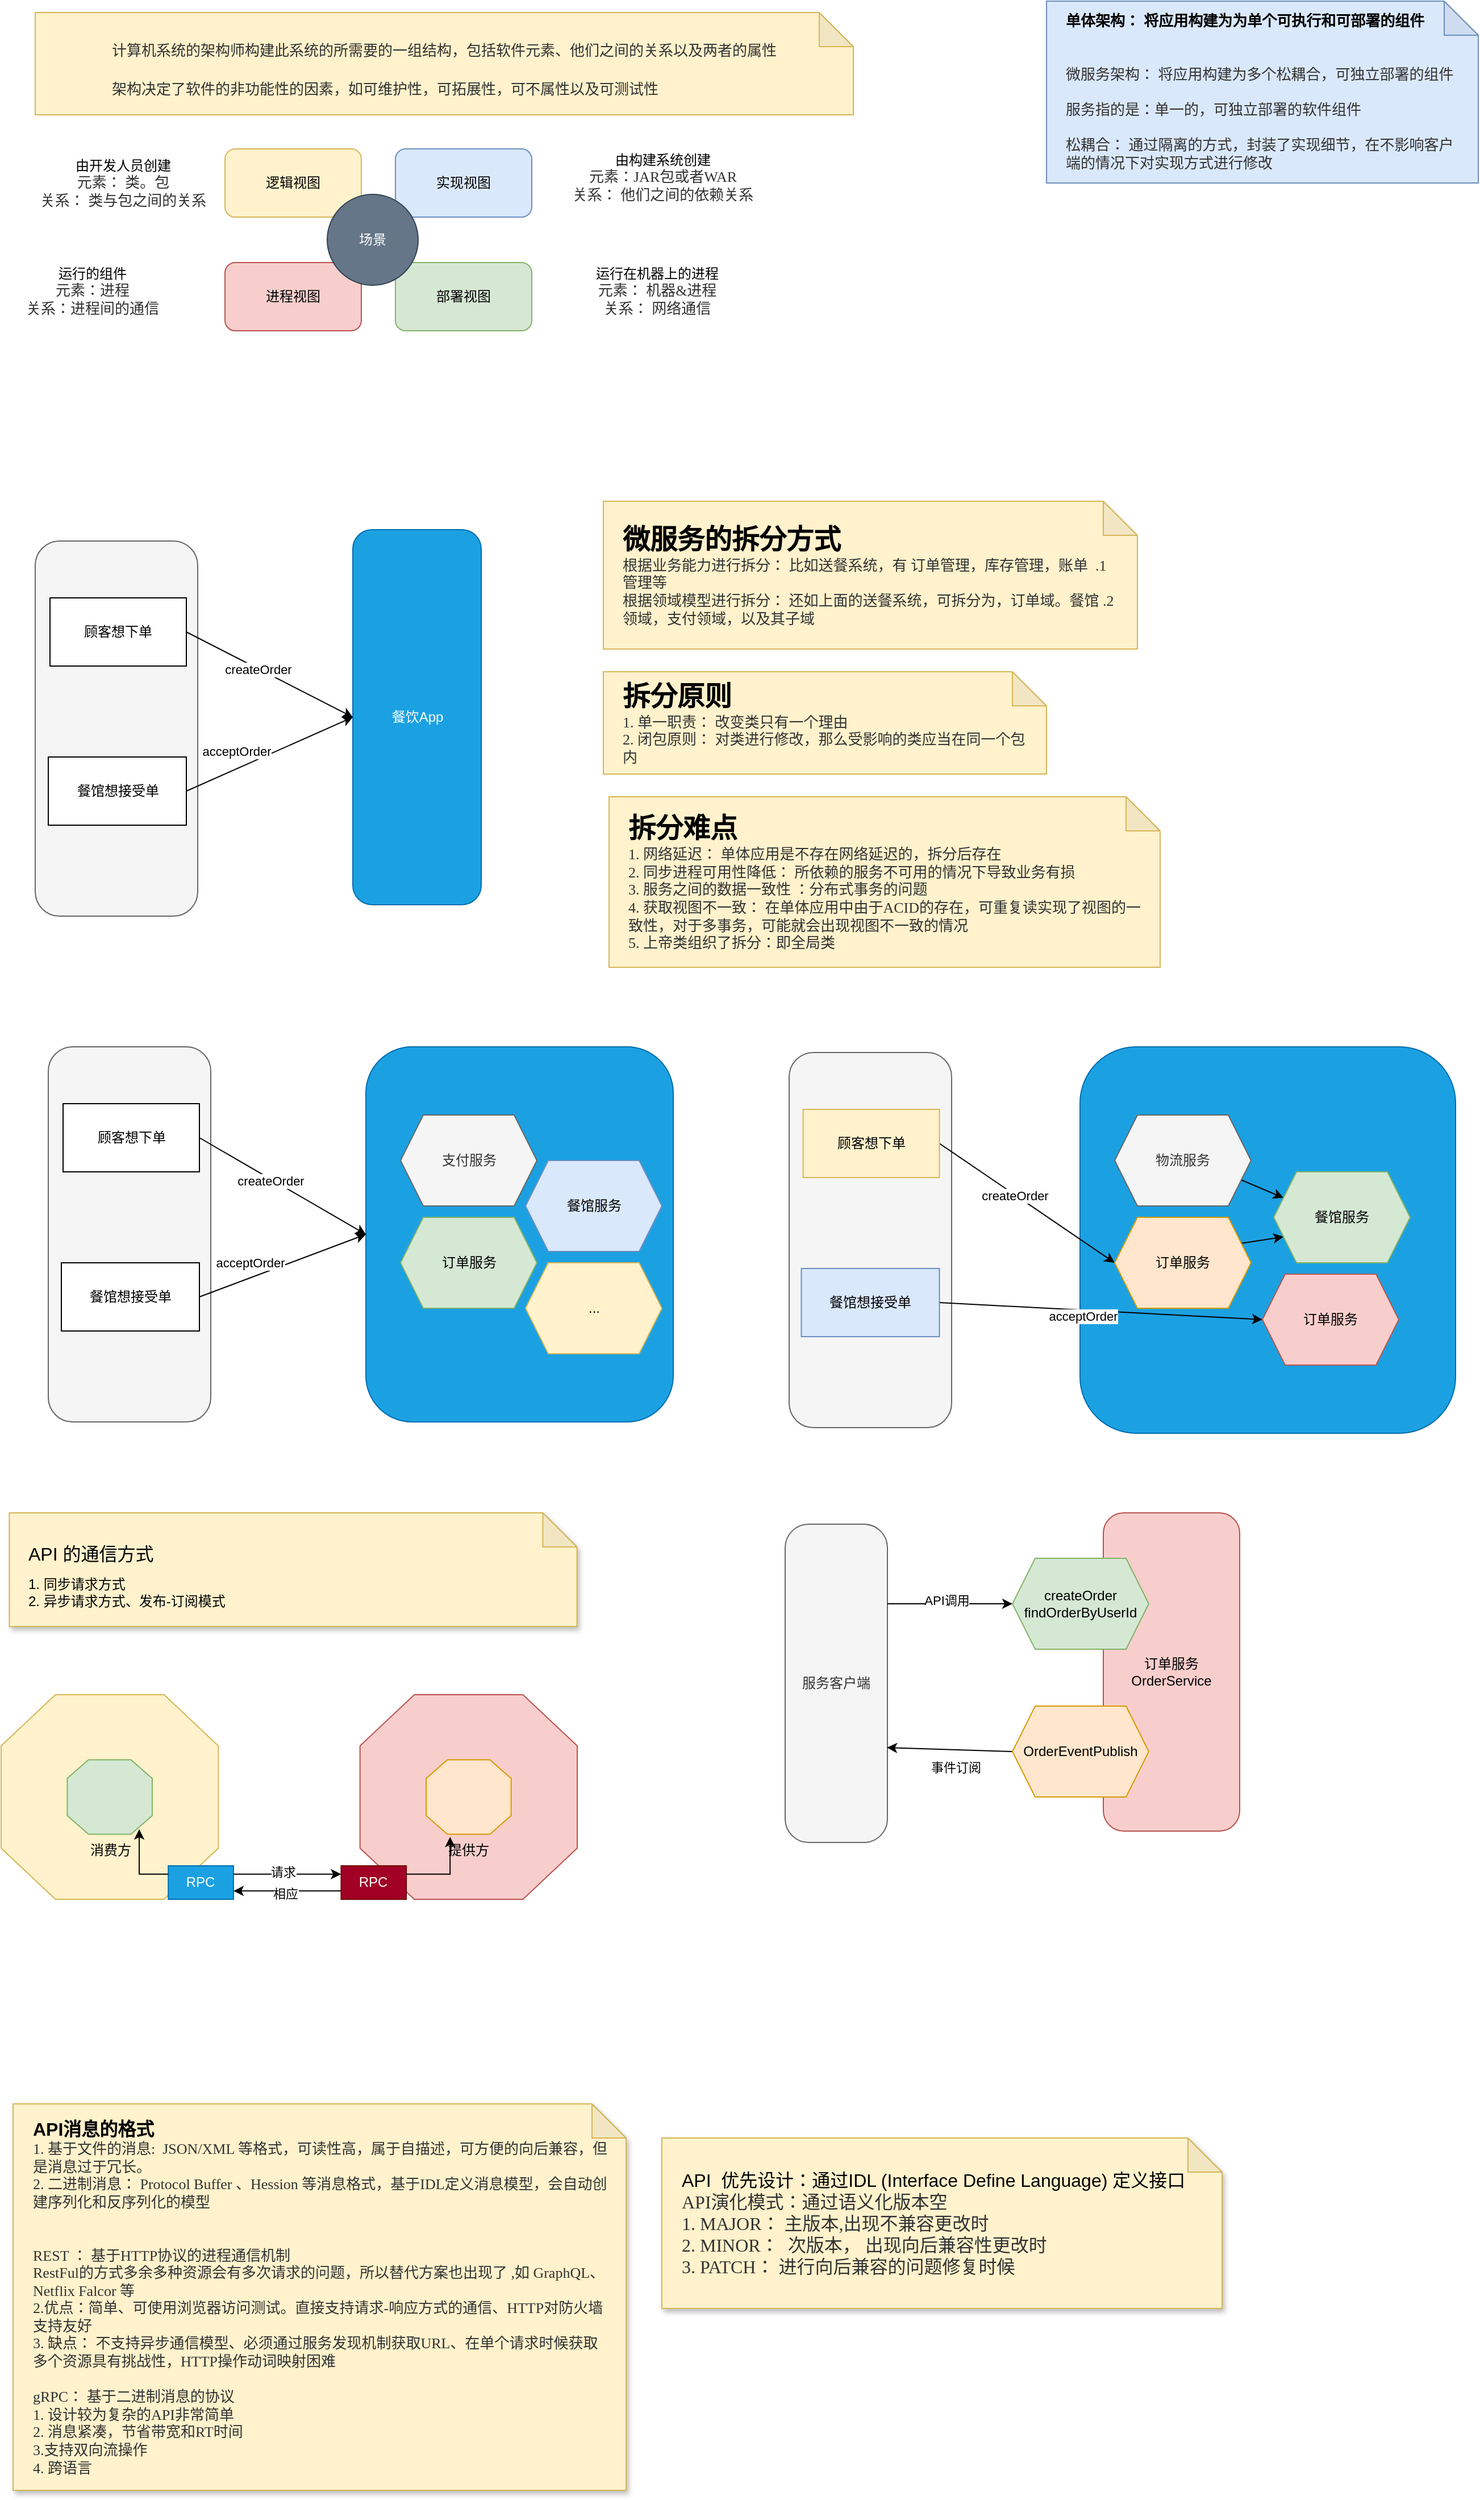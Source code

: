 <mxfile version="21.8.0" type="github">
  <diagram id="C5RBs43oDa-KdzZeNtuy" name="Page-1">
    <mxGraphModel dx="1465" dy="849" grid="1" gridSize="10" guides="1" tooltips="1" connect="1" arrows="1" fold="1" page="1" pageScale="1" pageWidth="1654" pageHeight="1169" math="1" shadow="0">
      <root>
        <mxCell id="WIyWlLk6GJQsqaUBKTNV-0" />
        <mxCell id="WIyWlLk6GJQsqaUBKTNV-1" parent="WIyWlLk6GJQsqaUBKTNV-0" />
        <mxCell id="3KiA_Lac_WNfhhEKunAJ-5" value="逻辑视图" style="rounded=1;whiteSpace=wrap;html=1;fillColor=#fff2cc;strokeColor=#d6b656;" parent="WIyWlLk6GJQsqaUBKTNV-1" vertex="1">
          <mxGeometry x="227" y="140" width="120" height="60" as="geometry" />
        </mxCell>
        <mxCell id="3KiA_Lac_WNfhhEKunAJ-6" value="进程视图" style="rounded=1;whiteSpace=wrap;html=1;fillColor=#f8cecc;strokeColor=#b85450;" parent="WIyWlLk6GJQsqaUBKTNV-1" vertex="1">
          <mxGeometry x="227" y="240" width="120" height="60" as="geometry" />
        </mxCell>
        <mxCell id="3KiA_Lac_WNfhhEKunAJ-7" value="实现视图" style="rounded=1;whiteSpace=wrap;html=1;fillColor=#dae8fc;strokeColor=#6c8ebf;" parent="WIyWlLk6GJQsqaUBKTNV-1" vertex="1">
          <mxGeometry x="377" y="140" width="120" height="60" as="geometry" />
        </mxCell>
        <mxCell id="3KiA_Lac_WNfhhEKunAJ-8" value="部署视图" style="rounded=1;whiteSpace=wrap;html=1;fillColor=#d5e8d4;strokeColor=#82b366;" parent="WIyWlLk6GJQsqaUBKTNV-1" vertex="1">
          <mxGeometry x="377" y="240" width="120" height="60" as="geometry" />
        </mxCell>
        <mxCell id="3KiA_Lac_WNfhhEKunAJ-9" value="场景" style="ellipse;whiteSpace=wrap;html=1;aspect=fixed;fillColor=#647687;fontColor=#ffffff;strokeColor=#314354;" parent="WIyWlLk6GJQsqaUBKTNV-1" vertex="1">
          <mxGeometry x="317" y="180" width="80" height="80" as="geometry" />
        </mxCell>
        <mxCell id="3KiA_Lac_WNfhhEKunAJ-12" value="由开发人员创建&lt;div style=&quot;resize: none; outline: none; font-size: 13px; color: rgb(50, 50, 50); font-family: 微软雅黑;&quot;&gt;元素： 类。包&lt;/div&gt;&lt;div style=&quot;resize: none; outline: none; font-size: 13px; color: rgb(50, 50, 50); font-family: 微软雅黑;&quot;&gt;关系： 类与包之间的关系&lt;/div&gt;" style="text;html=1;align=center;verticalAlign=middle;resizable=0;points=[];autosize=1;strokeColor=none;fillColor=none;" parent="WIyWlLk6GJQsqaUBKTNV-1" vertex="1">
          <mxGeometry x="37" y="135" width="200" height="70" as="geometry" />
        </mxCell>
        <mxCell id="3KiA_Lac_WNfhhEKunAJ-13" value="运行的组件&lt;div style=&quot;resize: none; outline: none; font-size: 13px; color: rgb(50, 50, 50); font-family: 微软雅黑;&quot;&gt;元素：进程&lt;/div&gt;&lt;div style=&quot;resize: none; outline: none; font-size: 13px; color: rgb(50, 50, 50); font-family: 微软雅黑;&quot;&gt;关系：进程间的通信&lt;/div&gt;" style="text;html=1;align=center;verticalAlign=middle;resizable=0;points=[];autosize=1;strokeColor=none;fillColor=none;" parent="WIyWlLk6GJQsqaUBKTNV-1" vertex="1">
          <mxGeometry x="30" y="230" width="160" height="70" as="geometry" />
        </mxCell>
        <mxCell id="3KiA_Lac_WNfhhEKunAJ-14" value="由构建系统创建&lt;div style=&quot;resize: none; outline: none; font-size: 13px; color: rgb(50, 50, 50); font-family: 微软雅黑;&quot;&gt;元素：JAR包或者WAR&lt;/div&gt;&lt;div style=&quot;resize: none; outline: none; font-size: 13px; color: rgb(50, 50, 50); font-family: 微软雅黑;&quot;&gt;关系： 他们之间的依赖关系&lt;/div&gt;" style="text;html=1;align=center;verticalAlign=middle;resizable=0;points=[];autosize=1;strokeColor=none;fillColor=none;" parent="WIyWlLk6GJQsqaUBKTNV-1" vertex="1">
          <mxGeometry x="507" y="130" width="210" height="70" as="geometry" />
        </mxCell>
        <mxCell id="3KiA_Lac_WNfhhEKunAJ-15" value="运行在机器上的进程&lt;div style=&quot;resize: none; outline: none; font-size: 13px; color: rgb(50, 50, 50); font-family: 微软雅黑;&quot;&gt;元素： 机器&amp;amp;进程&lt;/div&gt;&lt;div style=&quot;resize: none; outline: none; font-size: 13px; color: rgb(50, 50, 50); font-family: 微软雅黑;&quot;&gt;关系： 网络通信&lt;/div&gt;" style="text;html=1;align=center;verticalAlign=middle;resizable=0;points=[];autosize=1;strokeColor=none;fillColor=none;" parent="WIyWlLk6GJQsqaUBKTNV-1" vertex="1">
          <mxGeometry x="527" y="230" width="160" height="70" as="geometry" />
        </mxCell>
        <mxCell id="3KiA_Lac_WNfhhEKunAJ-16" value="" style="rounded=1;whiteSpace=wrap;html=1;fillColor=#f5f5f5;fontColor=#333333;strokeColor=#666666;" parent="WIyWlLk6GJQsqaUBKTNV-1" vertex="1">
          <mxGeometry x="60" y="485" width="143" height="330" as="geometry" />
        </mxCell>
        <mxCell id="3KiA_Lac_WNfhhEKunAJ-17" value="餐饮App" style="rounded=1;whiteSpace=wrap;html=1;fillColor=#1ba1e2;fontColor=#ffffff;strokeColor=#006EAF;" parent="WIyWlLk6GJQsqaUBKTNV-1" vertex="1">
          <mxGeometry x="339.5" y="475" width="113" height="330" as="geometry" />
        </mxCell>
        <mxCell id="3KiA_Lac_WNfhhEKunAJ-20" style="rounded=0;orthogonalLoop=1;jettySize=auto;html=1;exitX=1;exitY=0.5;exitDx=0;exitDy=0;entryX=0;entryY=0.5;entryDx=0;entryDy=0;" parent="WIyWlLk6GJQsqaUBKTNV-1" source="3KiA_Lac_WNfhhEKunAJ-18" target="3KiA_Lac_WNfhhEKunAJ-17" edge="1">
          <mxGeometry relative="1" as="geometry" />
        </mxCell>
        <mxCell id="3KiA_Lac_WNfhhEKunAJ-22" value="createOrder" style="edgeLabel;html=1;align=center;verticalAlign=middle;resizable=0;points=[];" parent="3KiA_Lac_WNfhhEKunAJ-20" vertex="1" connectable="0">
          <mxGeometry x="-0.138" y="-1" relative="1" as="geometry">
            <mxPoint as="offset" />
          </mxGeometry>
        </mxCell>
        <mxCell id="3KiA_Lac_WNfhhEKunAJ-18" value="顾客想下单" style="rounded=0;whiteSpace=wrap;html=1;" parent="WIyWlLk6GJQsqaUBKTNV-1" vertex="1">
          <mxGeometry x="73" y="535" width="120" height="60" as="geometry" />
        </mxCell>
        <mxCell id="3KiA_Lac_WNfhhEKunAJ-21" style="rounded=0;orthogonalLoop=1;jettySize=auto;html=1;exitX=1;exitY=0.5;exitDx=0;exitDy=0;entryX=0;entryY=0.5;entryDx=0;entryDy=0;" parent="WIyWlLk6GJQsqaUBKTNV-1" source="3KiA_Lac_WNfhhEKunAJ-19" target="3KiA_Lac_WNfhhEKunAJ-17" edge="1">
          <mxGeometry relative="1" as="geometry" />
        </mxCell>
        <mxCell id="3KiA_Lac_WNfhhEKunAJ-23" value="acceptOrder" style="edgeLabel;html=1;align=center;verticalAlign=middle;resizable=0;points=[];" parent="3KiA_Lac_WNfhhEKunAJ-21" vertex="1" connectable="0">
          <mxGeometry x="0.192" y="1" relative="1" as="geometry">
            <mxPoint x="-43" y="4" as="offset" />
          </mxGeometry>
        </mxCell>
        <mxCell id="3KiA_Lac_WNfhhEKunAJ-19" value="餐馆想接受单" style="rounded=0;whiteSpace=wrap;html=1;" parent="WIyWlLk6GJQsqaUBKTNV-1" vertex="1">
          <mxGeometry x="71.5" y="675" width="121.5" height="60" as="geometry" />
        </mxCell>
        <mxCell id="F_mLyd655lwNizN5p80W-0" value="&lt;h1 style=&quot;border-color: var(--border-color); text-align: left;&quot;&gt;&lt;font style=&quot;border-color: var(--border-color); color: rgb(50, 50, 50); font-family: 微软雅黑; font-size: 13px; font-weight: 400;&quot; color=&quot;#323232&quot;&gt;计算机系统的架构师构建此系统的所需要的一组结构，包括软件元素、他们之间的关系以及两者的属性&lt;/font&gt;&lt;div style=&quot;border-color: var(--border-color); resize: none; outline: none; font-size: 13px; color: rgb(50, 50, 50); font-family: 微软雅黑; font-weight: 400;&quot;&gt;&lt;font style=&quot;border-color: var(--border-color);&quot; color=&quot;#323232&quot;&gt;&lt;br style=&quot;border-color: var(--border-color);&quot;&gt;&lt;/font&gt;&lt;/div&gt;&lt;div style=&quot;border-color: var(--border-color); resize: none; outline: none; font-size: 13px; color: rgb(50, 50, 50); font-family: 微软雅黑; font-weight: 400;&quot;&gt;&lt;font style=&quot;border-color: var(--border-color);&quot; color=&quot;#323232&quot;&gt;架构决定了软件的非功能性的因素，如可维护性，可拓展性，可不属性以及可测试性&lt;/font&gt;&lt;/div&gt;&lt;/h1&gt;" style="shape=note;whiteSpace=wrap;html=1;backgroundOutline=1;darkOpacity=0.05;fillColor=#fff2cc;strokeColor=#d6b656;" parent="WIyWlLk6GJQsqaUBKTNV-1" vertex="1">
          <mxGeometry x="60" y="20" width="720" height="90" as="geometry" />
        </mxCell>
        <mxCell id="FTz0cPuI6kUVEm_UTkAv-1" value="&lt;h1 style=&quot;border-color: var(--border-color);&quot;&gt;微服务的拆分方式&lt;div style=&quot;resize: none; outline: none; font-size: 13px; color: rgb(50, 50, 50); font-family: 微软雅黑; font-weight: 400;&quot;&gt;1.&amp;nbsp; 根据业务能力进行拆分： 比如送餐系统，有 订单管理，库存管理，账单管理等&lt;/div&gt;&lt;div style=&quot;resize: none; outline: none; font-size: 13px; color: rgb(50, 50, 50); font-family: 微软雅黑; font-weight: 400;&quot;&gt;2. 根据领域模型进行拆分： 还如上面的送餐系统，可拆分为，订单域。餐馆领域，支付领域，以及其子域&lt;/div&gt;&lt;/h1&gt;" style="shape=note;whiteSpace=wrap;html=1;backgroundOutline=1;darkOpacity=0.05;fillColor=#fff2cc;strokeColor=#d6b656;align=left;textDirection=rtl;spacing=17;" vertex="1" parent="WIyWlLk6GJQsqaUBKTNV-1">
          <mxGeometry x="560" y="450" width="470" height="130" as="geometry" />
        </mxCell>
        <mxCell id="FTz0cPuI6kUVEm_UTkAv-3" value="&lt;h1 style=&quot;border-color: var(--border-color);&quot;&gt;拆分原则&lt;div style=&quot;resize: none; outline: none; font-size: 13px; color: rgb(50, 50, 50); font-family: 微软雅黑; font-weight: 400;&quot;&gt;1. 单一职责： 改变类只有一个理由&lt;/div&gt;&lt;div style=&quot;resize: none; outline: none; font-size: 13px; color: rgb(50, 50, 50); font-family: 微软雅黑; font-weight: 400;&quot;&gt;2. 闭包原则： 对类进行修改，那么受影响的类应当在同一个包内&lt;/div&gt;&lt;/h1&gt;" style="shape=note;whiteSpace=wrap;html=1;backgroundOutline=1;darkOpacity=0.05;fillColor=#fff2cc;strokeColor=#d6b656;align=left;spacing=17;" vertex="1" parent="WIyWlLk6GJQsqaUBKTNV-1">
          <mxGeometry x="560" y="600" width="390" height="90" as="geometry" />
        </mxCell>
        <mxCell id="FTz0cPuI6kUVEm_UTkAv-4" value="&lt;h1 style=&quot;border-color: var(--border-color);&quot;&gt;拆分难点&lt;div style=&quot;resize: none; outline: none; font-size: 13px; color: rgb(50, 50, 50); font-family: 微软雅黑; font-weight: 400;&quot;&gt;1. 网络延迟： 单体应用是不存在网络延迟的，拆分后存在&lt;/div&gt;&lt;div style=&quot;resize: none; outline: none; font-size: 13px; color: rgb(50, 50, 50); font-family: 微软雅黑; font-weight: 400;&quot;&gt;2. 同步进程可用性降低： 所依赖的服务不可用的情况下导致业务有损&lt;/div&gt;&lt;div style=&quot;resize: none; outline: none; font-size: 13px; color: rgb(50, 50, 50); font-family: 微软雅黑; font-weight: 400;&quot;&gt;3. 服务之间的数据一致性 ：分布式事务的问题&lt;/div&gt;&lt;div style=&quot;resize: none; outline: none; font-size: 13px; color: rgb(50, 50, 50); font-family: 微软雅黑; font-weight: 400;&quot;&gt;4. 获取视图不一致： 在单体应用中由于ACID的存在，可重复读实现了视图的一致性，对于多事务，可能就会出现视图不一致的情况&lt;/div&gt;&lt;div style=&quot;resize: none; outline: none; font-size: 13px; color: rgb(50, 50, 50); font-family: 微软雅黑; font-weight: 400;&quot;&gt;5. 上帝类组织了拆分：即全局类&lt;/div&gt;&lt;/h1&gt;" style="shape=note;whiteSpace=wrap;html=1;backgroundOutline=1;darkOpacity=0.05;fillColor=#fff2cc;strokeColor=#d6b656;align=left;spacing=17;" vertex="1" parent="WIyWlLk6GJQsqaUBKTNV-1">
          <mxGeometry x="565" y="710" width="485" height="150" as="geometry" />
        </mxCell>
        <mxCell id="FTz0cPuI6kUVEm_UTkAv-6" value="" style="rounded=1;whiteSpace=wrap;html=1;fillColor=#f5f5f5;fontColor=#333333;strokeColor=#666666;" vertex="1" parent="WIyWlLk6GJQsqaUBKTNV-1">
          <mxGeometry x="71.5" y="930" width="143" height="330" as="geometry" />
        </mxCell>
        <mxCell id="FTz0cPuI6kUVEm_UTkAv-7" value="" style="rounded=1;whiteSpace=wrap;html=1;fillColor=#1ba1e2;fontColor=#ffffff;strokeColor=#006EAF;" vertex="1" parent="WIyWlLk6GJQsqaUBKTNV-1">
          <mxGeometry x="351" y="930" width="270.5" height="330" as="geometry" />
        </mxCell>
        <mxCell id="FTz0cPuI6kUVEm_UTkAv-8" style="rounded=0;orthogonalLoop=1;jettySize=auto;html=1;exitX=1;exitY=0.5;exitDx=0;exitDy=0;entryX=0;entryY=0.5;entryDx=0;entryDy=0;" edge="1" parent="WIyWlLk6GJQsqaUBKTNV-1" source="FTz0cPuI6kUVEm_UTkAv-10" target="FTz0cPuI6kUVEm_UTkAv-7">
          <mxGeometry relative="1" as="geometry" />
        </mxCell>
        <mxCell id="FTz0cPuI6kUVEm_UTkAv-9" value="createOrder" style="edgeLabel;html=1;align=center;verticalAlign=middle;resizable=0;points=[];" vertex="1" connectable="0" parent="FTz0cPuI6kUVEm_UTkAv-8">
          <mxGeometry x="-0.138" y="-1" relative="1" as="geometry">
            <mxPoint as="offset" />
          </mxGeometry>
        </mxCell>
        <mxCell id="FTz0cPuI6kUVEm_UTkAv-10" value="顾客想下单" style="rounded=0;whiteSpace=wrap;html=1;" vertex="1" parent="WIyWlLk6GJQsqaUBKTNV-1">
          <mxGeometry x="84.5" y="980" width="120" height="60" as="geometry" />
        </mxCell>
        <mxCell id="FTz0cPuI6kUVEm_UTkAv-11" style="rounded=0;orthogonalLoop=1;jettySize=auto;html=1;exitX=1;exitY=0.5;exitDx=0;exitDy=0;entryX=0;entryY=0.5;entryDx=0;entryDy=0;" edge="1" parent="WIyWlLk6GJQsqaUBKTNV-1" source="FTz0cPuI6kUVEm_UTkAv-13" target="FTz0cPuI6kUVEm_UTkAv-7">
          <mxGeometry relative="1" as="geometry" />
        </mxCell>
        <mxCell id="FTz0cPuI6kUVEm_UTkAv-12" value="acceptOrder" style="edgeLabel;html=1;align=center;verticalAlign=middle;resizable=0;points=[];" vertex="1" connectable="0" parent="FTz0cPuI6kUVEm_UTkAv-11">
          <mxGeometry x="0.192" y="1" relative="1" as="geometry">
            <mxPoint x="-43" y="4" as="offset" />
          </mxGeometry>
        </mxCell>
        <mxCell id="FTz0cPuI6kUVEm_UTkAv-13" value="餐馆想接受单" style="rounded=0;whiteSpace=wrap;html=1;" vertex="1" parent="WIyWlLk6GJQsqaUBKTNV-1">
          <mxGeometry x="83" y="1120" width="121.5" height="60" as="geometry" />
        </mxCell>
        <mxCell id="FTz0cPuI6kUVEm_UTkAv-14" value="支付服务" style="shape=hexagon;perimeter=hexagonPerimeter2;whiteSpace=wrap;html=1;fixedSize=1;fillColor=#f5f5f5;fontColor=#333333;strokeColor=#666666;" vertex="1" parent="WIyWlLk6GJQsqaUBKTNV-1">
          <mxGeometry x="381.5" y="990" width="120" height="80" as="geometry" />
        </mxCell>
        <mxCell id="FTz0cPuI6kUVEm_UTkAv-15" value="订单服务" style="shape=hexagon;perimeter=hexagonPerimeter2;whiteSpace=wrap;html=1;fixedSize=1;fillColor=#d5e8d4;strokeColor=#82b366;" vertex="1" parent="WIyWlLk6GJQsqaUBKTNV-1">
          <mxGeometry x="381.5" y="1080" width="120" height="80" as="geometry" />
        </mxCell>
        <mxCell id="FTz0cPuI6kUVEm_UTkAv-16" value="餐馆服务" style="shape=hexagon;perimeter=hexagonPerimeter2;whiteSpace=wrap;html=1;fixedSize=1;fillColor=#dae8fc;strokeColor=#6c8ebf;" vertex="1" parent="WIyWlLk6GJQsqaUBKTNV-1">
          <mxGeometry x="491.5" y="1030" width="120" height="80" as="geometry" />
        </mxCell>
        <mxCell id="FTz0cPuI6kUVEm_UTkAv-17" value="..." style="shape=hexagon;perimeter=hexagonPerimeter2;whiteSpace=wrap;html=1;fixedSize=1;fillColor=#fff2cc;strokeColor=#d6b656;" vertex="1" parent="WIyWlLk6GJQsqaUBKTNV-1">
          <mxGeometry x="491.5" y="1120" width="120" height="80" as="geometry" />
        </mxCell>
        <mxCell id="FTz0cPuI6kUVEm_UTkAv-18" value="" style="rounded=1;whiteSpace=wrap;html=1;fillColor=#f5f5f5;fontColor=#333333;strokeColor=#666666;" vertex="1" parent="WIyWlLk6GJQsqaUBKTNV-1">
          <mxGeometry x="723.5" y="935" width="143" height="330" as="geometry" />
        </mxCell>
        <mxCell id="FTz0cPuI6kUVEm_UTkAv-19" value="" style="rounded=1;whiteSpace=wrap;html=1;fillColor=#1ba1e2;fontColor=#ffffff;strokeColor=#006EAF;" vertex="1" parent="WIyWlLk6GJQsqaUBKTNV-1">
          <mxGeometry x="979.5" y="930" width="330.5" height="340" as="geometry" />
        </mxCell>
        <mxCell id="FTz0cPuI6kUVEm_UTkAv-20" style="rounded=0;orthogonalLoop=1;jettySize=auto;html=1;exitX=1;exitY=0.5;exitDx=0;exitDy=0;entryX=0;entryY=0.5;entryDx=0;entryDy=0;" edge="1" parent="WIyWlLk6GJQsqaUBKTNV-1" source="FTz0cPuI6kUVEm_UTkAv-22" target="FTz0cPuI6kUVEm_UTkAv-27">
          <mxGeometry relative="1" as="geometry" />
        </mxCell>
        <mxCell id="FTz0cPuI6kUVEm_UTkAv-21" value="createOrder" style="edgeLabel;html=1;align=center;verticalAlign=middle;resizable=0;points=[];" vertex="1" connectable="0" parent="FTz0cPuI6kUVEm_UTkAv-20">
          <mxGeometry x="-0.138" y="-1" relative="1" as="geometry">
            <mxPoint as="offset" />
          </mxGeometry>
        </mxCell>
        <mxCell id="FTz0cPuI6kUVEm_UTkAv-22" value="顾客想下单" style="rounded=0;whiteSpace=wrap;html=1;fillColor=#fff2cc;strokeColor=#d6b656;" vertex="1" parent="WIyWlLk6GJQsqaUBKTNV-1">
          <mxGeometry x="735.75" y="985" width="120" height="60" as="geometry" />
        </mxCell>
        <mxCell id="FTz0cPuI6kUVEm_UTkAv-23" style="rounded=0;orthogonalLoop=1;jettySize=auto;html=1;exitX=1;exitY=0.5;exitDx=0;exitDy=0;entryX=0;entryY=0.5;entryDx=0;entryDy=0;" edge="1" parent="WIyWlLk6GJQsqaUBKTNV-1" source="FTz0cPuI6kUVEm_UTkAv-25" target="FTz0cPuI6kUVEm_UTkAv-29">
          <mxGeometry relative="1" as="geometry" />
        </mxCell>
        <mxCell id="FTz0cPuI6kUVEm_UTkAv-24" value="acceptOrder" style="edgeLabel;html=1;align=center;verticalAlign=middle;resizable=0;points=[];" vertex="1" connectable="0" parent="FTz0cPuI6kUVEm_UTkAv-23">
          <mxGeometry x="0.192" y="1" relative="1" as="geometry">
            <mxPoint x="-43" y="4" as="offset" />
          </mxGeometry>
        </mxCell>
        <mxCell id="FTz0cPuI6kUVEm_UTkAv-25" value="餐馆想接受单" style="rounded=0;whiteSpace=wrap;html=1;fillColor=#dae8fc;strokeColor=#6c8ebf;" vertex="1" parent="WIyWlLk6GJQsqaUBKTNV-1">
          <mxGeometry x="734.25" y="1125" width="121.5" height="60" as="geometry" />
        </mxCell>
        <mxCell id="FTz0cPuI6kUVEm_UTkAv-30" style="rounded=0;orthogonalLoop=1;jettySize=auto;html=1;exitX=1;exitY=0.75;exitDx=0;exitDy=0;entryX=0;entryY=0.25;entryDx=0;entryDy=0;" edge="1" parent="WIyWlLk6GJQsqaUBKTNV-1" source="FTz0cPuI6kUVEm_UTkAv-26" target="FTz0cPuI6kUVEm_UTkAv-28">
          <mxGeometry relative="1" as="geometry" />
        </mxCell>
        <mxCell id="FTz0cPuI6kUVEm_UTkAv-26" value="物流服务" style="shape=hexagon;perimeter=hexagonPerimeter2;whiteSpace=wrap;html=1;fixedSize=1;fillColor=#f5f5f5;fontColor=#333333;strokeColor=#666666;" vertex="1" parent="WIyWlLk6GJQsqaUBKTNV-1">
          <mxGeometry x="1010" y="990" width="120" height="80" as="geometry" />
        </mxCell>
        <mxCell id="FTz0cPuI6kUVEm_UTkAv-31" style="rounded=0;orthogonalLoop=1;jettySize=auto;html=1;exitX=1;exitY=0.25;exitDx=0;exitDy=0;entryX=0;entryY=0.75;entryDx=0;entryDy=0;" edge="1" parent="WIyWlLk6GJQsqaUBKTNV-1" source="FTz0cPuI6kUVEm_UTkAv-27" target="FTz0cPuI6kUVEm_UTkAv-28">
          <mxGeometry relative="1" as="geometry" />
        </mxCell>
        <mxCell id="FTz0cPuI6kUVEm_UTkAv-27" value="订单服务" style="shape=hexagon;perimeter=hexagonPerimeter2;whiteSpace=wrap;html=1;fixedSize=1;fillColor=#ffe6cc;strokeColor=#d79b00;" vertex="1" parent="WIyWlLk6GJQsqaUBKTNV-1">
          <mxGeometry x="1010" y="1080" width="120" height="80" as="geometry" />
        </mxCell>
        <mxCell id="FTz0cPuI6kUVEm_UTkAv-28" value="餐馆服务" style="shape=hexagon;perimeter=hexagonPerimeter2;whiteSpace=wrap;html=1;fixedSize=1;fillColor=#d5e8d4;strokeColor=#82b366;" vertex="1" parent="WIyWlLk6GJQsqaUBKTNV-1">
          <mxGeometry x="1150" y="1040" width="120" height="80" as="geometry" />
        </mxCell>
        <mxCell id="FTz0cPuI6kUVEm_UTkAv-29" value="订单服务" style="shape=hexagon;perimeter=hexagonPerimeter2;whiteSpace=wrap;html=1;fixedSize=1;fillColor=#f8cecc;strokeColor=#b85450;" vertex="1" parent="WIyWlLk6GJQsqaUBKTNV-1">
          <mxGeometry x="1140" y="1130" width="120" height="80" as="geometry" />
        </mxCell>
        <mxCell id="FTz0cPuI6kUVEm_UTkAv-32" value="&lt;h1 style=&quot;border-color: var(--border-color); font-size: 13px;&quot;&gt;单体架构： 将应用构建为为单个可执行和可部署的组件&lt;div style=&quot;resize: none; outline: none; color: rgb(50, 50, 50); font-family: 微软雅黑; font-weight: 400;&quot;&gt;&lt;br&gt;&lt;/div&gt;&lt;div style=&quot;resize: none; outline: none; color: rgb(50, 50, 50); font-family: 微软雅黑; font-weight: 400;&quot;&gt;&lt;br&gt;&lt;/div&gt;&lt;div style=&quot;resize: none; outline: none; color: rgb(50, 50, 50); font-family: 微软雅黑; font-weight: 400;&quot;&gt;微服务架构： 将应用构建为多个松耦合，可独立部署的组件&lt;/div&gt;&lt;div style=&quot;resize: none; outline: none; color: rgb(50, 50, 50); font-family: 微软雅黑; font-weight: 400;&quot;&gt;&lt;br&gt;&lt;/div&gt;&lt;div style=&quot;resize: none; outline: none; color: rgb(50, 50, 50); font-family: 微软雅黑; font-weight: 400;&quot;&gt;服务指的是：单一的，可独立部署的软件组件&lt;/div&gt;&lt;div style=&quot;resize: none; outline: none; color: rgb(50, 50, 50); font-family: 微软雅黑; font-weight: 400;&quot;&gt;&lt;br&gt;&lt;/div&gt;&lt;div style=&quot;resize: none; outline: none; color: rgb(50, 50, 50); font-family: 微软雅黑; font-weight: 400;&quot;&gt;松耦合： 通过隔离的方式，封装了实现细节，在不影响客户端的情况下对实现方式进行修改&lt;/div&gt;&lt;/h1&gt;" style="shape=note;whiteSpace=wrap;html=1;backgroundOutline=1;darkOpacity=0.05;fillColor=#dae8fc;strokeColor=#6c8ebf;align=left;textDirection=rtl;spacing=17;" vertex="1" parent="WIyWlLk6GJQsqaUBKTNV-1">
          <mxGeometry x="950" y="10" width="380" height="160" as="geometry" />
        </mxCell>
        <mxCell id="FTz0cPuI6kUVEm_UTkAv-42" value="&lt;h1 style=&quot;border-color: var(--border-color); font-size: 16px;&quot;&gt;&lt;span style=&quot;font-weight: normal;&quot;&gt;API&amp;nbsp; 优先设计：通过IDL (Interface Define Language) 定义接口&lt;/span&gt;&lt;div style=&quot;resize: none; outline: none; color: rgb(50, 50, 50); font-family: 微软雅黑;&quot;&gt;&lt;span style=&quot;font-weight: normal;&quot;&gt;API演化模式：通过语义化版本空&lt;/span&gt;&lt;/div&gt;&lt;div style=&quot;resize: none; outline: none; color: rgb(50, 50, 50); font-family: 微软雅黑;&quot;&gt;&lt;span style=&quot;font-weight: normal;&quot;&gt;1. MAJOR： 主版本,出现不兼容更改时&lt;/span&gt;&lt;/div&gt;&lt;div style=&quot;resize: none; outline: none; color: rgb(50, 50, 50); font-family: 微软雅黑;&quot;&gt;&lt;span style=&quot;font-weight: normal;&quot;&gt;2. MINOR：&amp;nbsp; 次版本， 出现向后兼容性更改时&lt;/span&gt;&lt;/div&gt;&lt;div style=&quot;resize: none; outline: none; color: rgb(50, 50, 50); font-family: 微软雅黑;&quot;&gt;&lt;span style=&quot;font-weight: normal;&quot;&gt;3. PATCH： 进行向后兼容的问题修复时候&lt;/span&gt;&lt;/div&gt;&lt;/h1&gt;" style="shape=note;whiteSpace=wrap;html=1;backgroundOutline=1;darkOpacity=0.05;fillColor=#fff2cc;strokeColor=#d6b656;align=left;spacing=17;gradientColor=none;shadow=1;" vertex="1" parent="WIyWlLk6GJQsqaUBKTNV-1">
          <mxGeometry x="611.5" y="1890" width="493" height="150" as="geometry" />
        </mxCell>
        <mxCell id="FTz0cPuI6kUVEm_UTkAv-43" value="&lt;h1 style=&quot;border-color: var(--border-color); font-size: 16px;&quot;&gt;API消息的格式&lt;div style=&quot;resize: none; outline: none; font-size: 13px; color: rgb(50, 50, 50); font-family: 微软雅黑; font-weight: 400;&quot;&gt;1. 基于文件的消息:&amp;nbsp; JSON/XML 等格式，可读性高，属于自描述，可方便的向后兼容，但是消息过于冗长。&lt;/div&gt;&lt;div style=&quot;resize: none; outline: none; font-size: 13px; color: rgb(50, 50, 50); font-family: 微软雅黑; font-weight: 400;&quot;&gt;2. 二进制消息： Protocol Buffer 、Hession 等消息格式，基于IDL定义消息模型，会自动创建序列化和反序列化的模型&lt;/div&gt;&lt;div style=&quot;resize: none; outline: none; font-size: 13px; color: rgb(50, 50, 50); font-family: 微软雅黑; font-weight: 400;&quot;&gt;&lt;br&gt;&lt;/div&gt;&lt;div style=&quot;resize: none; outline: none; font-size: 13px; color: rgb(50, 50, 50); font-family: 微软雅黑; font-weight: 400;&quot;&gt;&lt;br&gt;&lt;/div&gt;&lt;div style=&quot;resize: none; outline: none; font-size: 13px; color: rgb(50, 50, 50); font-family: 微软雅黑; font-weight: 400;&quot;&gt;&lt;div style=&quot;resize: none; outline: none;&quot;&gt;REST ： 基于HTTP协议的进程通信机制&lt;/div&gt;&lt;div style=&quot;resize: none; outline: none;&quot;&gt;RestFul的方式多余多种资源会有多次请求的问题，所以替代方案也出现了 ,如 GraphQL、Netflix Falcor 等&lt;/div&gt;&lt;div style=&quot;resize: none; outline: none;&quot;&gt;2.优点：简单、可使用浏览器访问测试。直接支持请求-响应方式的通信、HTTP对防火墙支持友好&lt;/div&gt;&lt;div style=&quot;resize: none; outline: none;&quot;&gt;3. 缺点： 不支持异步通信模型、必须通过服务发现机制获取URL、在单个请求时候获取多个资源具有挑战性，HTTP操作动词映射困难&lt;/div&gt;&lt;div style=&quot;resize: none; outline: none;&quot;&gt;&lt;br&gt;&lt;/div&gt;&lt;div style=&quot;resize: none; outline: none;&quot;&gt;gRPC： 基于二进制消息的协议&lt;/div&gt;&lt;div style=&quot;resize: none; outline: none;&quot;&gt;1. 设计较为复杂的API非常简单&lt;/div&gt;&lt;div style=&quot;resize: none; outline: none;&quot;&gt;2. 消息紧凑，节省带宽和RT时间&lt;/div&gt;&lt;div style=&quot;resize: none; outline: none;&quot;&gt;3.支持双向流操作&lt;/div&gt;&lt;div style=&quot;resize: none; outline: none;&quot;&gt;4. 跨语言&lt;/div&gt;&lt;/div&gt;&lt;/h1&gt;" style="shape=note;whiteSpace=wrap;html=1;backgroundOutline=1;darkOpacity=0.05;fillColor=#fff2cc;strokeColor=#d6b656;align=left;spacing=17;shadow=1;" vertex="1" parent="WIyWlLk6GJQsqaUBKTNV-1">
          <mxGeometry x="40.5" y="1860" width="539.5" height="340" as="geometry" />
        </mxCell>
        <mxCell id="FTz0cPuI6kUVEm_UTkAv-59" value="" style="group" vertex="1" connectable="0" parent="WIyWlLk6GJQsqaUBKTNV-1">
          <mxGeometry x="30" y="1500" width="507" height="180" as="geometry" />
        </mxCell>
        <mxCell id="FTz0cPuI6kUVEm_UTkAv-45" value="" style="verticalLabelPosition=bottom;verticalAlign=top;html=1;shape=mxgraph.basic.polygon;polyCoords=[[0.25,0],[0.75,0],[1,0.25],[1,0.75],[0.75,1],[0.25,1],[0,0.75],[0,0.25]];polyline=0;fillColor=#fff2cc;strokeColor=#d6b656;" vertex="1" parent="FTz0cPuI6kUVEm_UTkAv-59">
          <mxGeometry width="191.164" height="180" as="geometry" />
        </mxCell>
        <mxCell id="FTz0cPuI6kUVEm_UTkAv-46" value="" style="verticalLabelPosition=bottom;verticalAlign=top;html=1;shape=mxgraph.basic.polygon;polyCoords=[[0.25,0],[0.75,0],[1,0.25],[1,0.75],[0.75,1],[0.25,1],[0,0.75],[0,0.25]];polyline=0;fillColor=#f8cecc;strokeColor=#b85450;" vertex="1" parent="FTz0cPuI6kUVEm_UTkAv-59">
          <mxGeometry x="315.836" width="191.164" height="180" as="geometry" />
        </mxCell>
        <mxCell id="FTz0cPuI6kUVEm_UTkAv-47" value="消费方" style="verticalLabelPosition=bottom;verticalAlign=top;html=1;shape=mxgraph.basic.polygon;polyCoords=[[0.25,0],[0.75,0],[1,0.25],[1,0.75],[0.75,1],[0.25,1],[0,0.75],[0,0.25]];polyline=0;fillColor=#d5e8d4;strokeColor=#82b366;" vertex="1" parent="FTz0cPuI6kUVEm_UTkAv-59">
          <mxGeometry x="58.18" y="57.273" width="74.803" height="65.455" as="geometry" />
        </mxCell>
        <mxCell id="FTz0cPuI6kUVEm_UTkAv-48" value="提供方" style="verticalLabelPosition=bottom;verticalAlign=top;html=1;shape=mxgraph.basic.polygon;polyCoords=[[0.25,0],[0.75,0],[1,0.25],[1,0.75],[0.75,1],[0.25,1],[0,0.75],[0,0.25]];polyline=0;fillColor=#ffe6cc;strokeColor=#d79b00;" vertex="1" parent="FTz0cPuI6kUVEm_UTkAv-59">
          <mxGeometry x="374.016" y="57.273" width="74.803" height="65.455" as="geometry" />
        </mxCell>
        <mxCell id="FTz0cPuI6kUVEm_UTkAv-51" value="RPC" style="rounded=0;whiteSpace=wrap;html=1;fillColor=#1ba1e2;fontColor=#ffffff;strokeColor=#006EAF;" vertex="1" parent="FTz0cPuI6kUVEm_UTkAv-59">
          <mxGeometry x="147.113" y="150.545" width="57.349" height="29.455" as="geometry" />
        </mxCell>
        <mxCell id="FTz0cPuI6kUVEm_UTkAv-54" style="edgeStyle=orthogonalEdgeStyle;rounded=0;orthogonalLoop=1;jettySize=auto;html=1;exitX=0;exitY=0.75;exitDx=0;exitDy=0;entryX=1;entryY=0.75;entryDx=0;entryDy=0;" edge="1" parent="FTz0cPuI6kUVEm_UTkAv-59" source="FTz0cPuI6kUVEm_UTkAv-52" target="FTz0cPuI6kUVEm_UTkAv-51">
          <mxGeometry relative="1" as="geometry" />
        </mxCell>
        <mxCell id="FTz0cPuI6kUVEm_UTkAv-56" value="相应" style="edgeLabel;html=1;align=center;verticalAlign=middle;resizable=0;points=[];" vertex="1" connectable="0" parent="FTz0cPuI6kUVEm_UTkAv-54">
          <mxGeometry x="0.047" y="2" relative="1" as="geometry">
            <mxPoint as="offset" />
          </mxGeometry>
        </mxCell>
        <mxCell id="FTz0cPuI6kUVEm_UTkAv-52" value="RPC" style="rounded=0;whiteSpace=wrap;html=1;fillColor=#a20025;fontColor=#ffffff;strokeColor=#6F0000;" vertex="1" parent="FTz0cPuI6kUVEm_UTkAv-59">
          <mxGeometry x="299.213" y="150.545" width="57.349" height="29.455" as="geometry" />
        </mxCell>
        <mxCell id="FTz0cPuI6kUVEm_UTkAv-57" style="edgeStyle=orthogonalEdgeStyle;rounded=0;orthogonalLoop=1;jettySize=auto;html=1;exitX=0;exitY=0.25;exitDx=0;exitDy=0;entryX=0.847;entryY=0.934;entryDx=0;entryDy=0;entryPerimeter=0;" edge="1" parent="FTz0cPuI6kUVEm_UTkAv-59" source="FTz0cPuI6kUVEm_UTkAv-51" target="FTz0cPuI6kUVEm_UTkAv-47">
          <mxGeometry relative="1" as="geometry" />
        </mxCell>
        <mxCell id="FTz0cPuI6kUVEm_UTkAv-53" style="edgeStyle=orthogonalEdgeStyle;rounded=0;orthogonalLoop=1;jettySize=auto;html=1;exitX=1;exitY=0.25;exitDx=0;exitDy=0;entryX=0;entryY=0.25;entryDx=0;entryDy=0;" edge="1" parent="FTz0cPuI6kUVEm_UTkAv-59" source="FTz0cPuI6kUVEm_UTkAv-51" target="FTz0cPuI6kUVEm_UTkAv-52">
          <mxGeometry relative="1" as="geometry" />
        </mxCell>
        <mxCell id="FTz0cPuI6kUVEm_UTkAv-55" value="请求" style="edgeLabel;html=1;align=center;verticalAlign=middle;resizable=0;points=[];" vertex="1" connectable="0" parent="FTz0cPuI6kUVEm_UTkAv-53">
          <mxGeometry x="-0.082" y="2" relative="1" as="geometry">
            <mxPoint as="offset" />
          </mxGeometry>
        </mxCell>
        <mxCell id="FTz0cPuI6kUVEm_UTkAv-58" style="edgeStyle=orthogonalEdgeStyle;rounded=0;orthogonalLoop=1;jettySize=auto;html=1;exitX=1;exitY=0.25;exitDx=0;exitDy=0;entryX=0.282;entryY=1.036;entryDx=0;entryDy=0;entryPerimeter=0;" edge="1" parent="FTz0cPuI6kUVEm_UTkAv-59" source="FTz0cPuI6kUVEm_UTkAv-52" target="FTz0cPuI6kUVEm_UTkAv-48">
          <mxGeometry relative="1" as="geometry" />
        </mxCell>
        <mxCell id="FTz0cPuI6kUVEm_UTkAv-60" value="&lt;h1 style=&quot;border-color: var(--border-color); font-size: 16px;&quot;&gt;&lt;span style=&quot;font-weight: 400;&quot;&gt;API 的通信方式&lt;/span&gt;&lt;/h1&gt;&lt;div&gt;&lt;span style=&quot;font-weight: 400;&quot;&gt;1. 同步请求方式&lt;/span&gt;&lt;/div&gt;&lt;div&gt;&lt;span style=&quot;font-weight: 400;&quot;&gt;2. 异步请求方式、发布-订阅模式&lt;/span&gt;&lt;/div&gt;" style="shape=note;whiteSpace=wrap;html=1;backgroundOutline=1;darkOpacity=0.05;fillColor=#fff2cc;strokeColor=#d6b656;align=left;spacing=17;shadow=1;" vertex="1" parent="WIyWlLk6GJQsqaUBKTNV-1">
          <mxGeometry x="37.25" y="1340" width="499.5" height="100" as="geometry" />
        </mxCell>
        <mxCell id="FTz0cPuI6kUVEm_UTkAv-69" value="" style="group" vertex="1" connectable="0" parent="WIyWlLk6GJQsqaUBKTNV-1">
          <mxGeometry x="720" y="1340" width="400" height="290" as="geometry" />
        </mxCell>
        <mxCell id="FTz0cPuI6kUVEm_UTkAv-61" value="订单服务&lt;br&gt;OrderService" style="rounded=1;whiteSpace=wrap;html=1;fillColor=#f8cecc;strokeColor=#b85450;" vertex="1" parent="FTz0cPuI6kUVEm_UTkAv-69">
          <mxGeometry x="280" width="120" height="280" as="geometry" />
        </mxCell>
        <mxCell id="FTz0cPuI6kUVEm_UTkAv-64" value="服务客户端" style="rounded=1;whiteSpace=wrap;html=1;arcSize=23;fillColor=#f5f5f5;fontColor=#333333;strokeColor=#666666;" vertex="1" parent="FTz0cPuI6kUVEm_UTkAv-69">
          <mxGeometry y="10" width="90" height="280" as="geometry" />
        </mxCell>
        <mxCell id="FTz0cPuI6kUVEm_UTkAv-65" value="createOrder&lt;br&gt;findOrderByUserId" style="shape=hexagon;perimeter=hexagonPerimeter2;whiteSpace=wrap;html=1;fixedSize=1;fillColor=#d5e8d4;strokeColor=#82b366;" vertex="1" parent="FTz0cPuI6kUVEm_UTkAv-69">
          <mxGeometry x="200" y="40" width="120" height="80" as="geometry" />
        </mxCell>
        <mxCell id="FTz0cPuI6kUVEm_UTkAv-62" style="rounded=0;orthogonalLoop=1;jettySize=auto;html=1;exitX=1;exitY=0.25;exitDx=0;exitDy=0;entryX=0;entryY=0.5;entryDx=0;entryDy=0;elbow=vertical;" edge="1" parent="FTz0cPuI6kUVEm_UTkAv-69" source="FTz0cPuI6kUVEm_UTkAv-64" target="FTz0cPuI6kUVEm_UTkAv-65">
          <mxGeometry relative="1" as="geometry" />
        </mxCell>
        <mxCell id="FTz0cPuI6kUVEm_UTkAv-63" value="API调用" style="edgeLabel;html=1;align=center;verticalAlign=middle;resizable=0;points=[];" vertex="1" connectable="0" parent="FTz0cPuI6kUVEm_UTkAv-62">
          <mxGeometry x="-0.051" y="3" relative="1" as="geometry">
            <mxPoint as="offset" />
          </mxGeometry>
        </mxCell>
        <mxCell id="FTz0cPuI6kUVEm_UTkAv-66" style="rounded=0;orthogonalLoop=1;jettySize=auto;html=1;exitX=0;exitY=0.5;exitDx=0;exitDy=0;entryX=0.995;entryY=0.702;entryDx=0;entryDy=0;entryPerimeter=0;" edge="1" parent="FTz0cPuI6kUVEm_UTkAv-69" source="FTz0cPuI6kUVEm_UTkAv-68" target="FTz0cPuI6kUVEm_UTkAv-64">
          <mxGeometry relative="1" as="geometry" />
        </mxCell>
        <mxCell id="FTz0cPuI6kUVEm_UTkAv-67" value="事件订阅" style="edgeLabel;html=1;align=center;verticalAlign=middle;resizable=0;points=[];" vertex="1" connectable="0" parent="FTz0cPuI6kUVEm_UTkAv-66">
          <mxGeometry x="0.43" y="2" relative="1" as="geometry">
            <mxPoint x="29" y="14" as="offset" />
          </mxGeometry>
        </mxCell>
        <mxCell id="FTz0cPuI6kUVEm_UTkAv-68" value="OrderEventPublish" style="shape=hexagon;perimeter=hexagonPerimeter2;whiteSpace=wrap;html=1;fixedSize=1;fillColor=#ffe6cc;strokeColor=#d79b00;" vertex="1" parent="FTz0cPuI6kUVEm_UTkAv-69">
          <mxGeometry x="200" y="170" width="120" height="80" as="geometry" />
        </mxCell>
      </root>
    </mxGraphModel>
  </diagram>
</mxfile>
